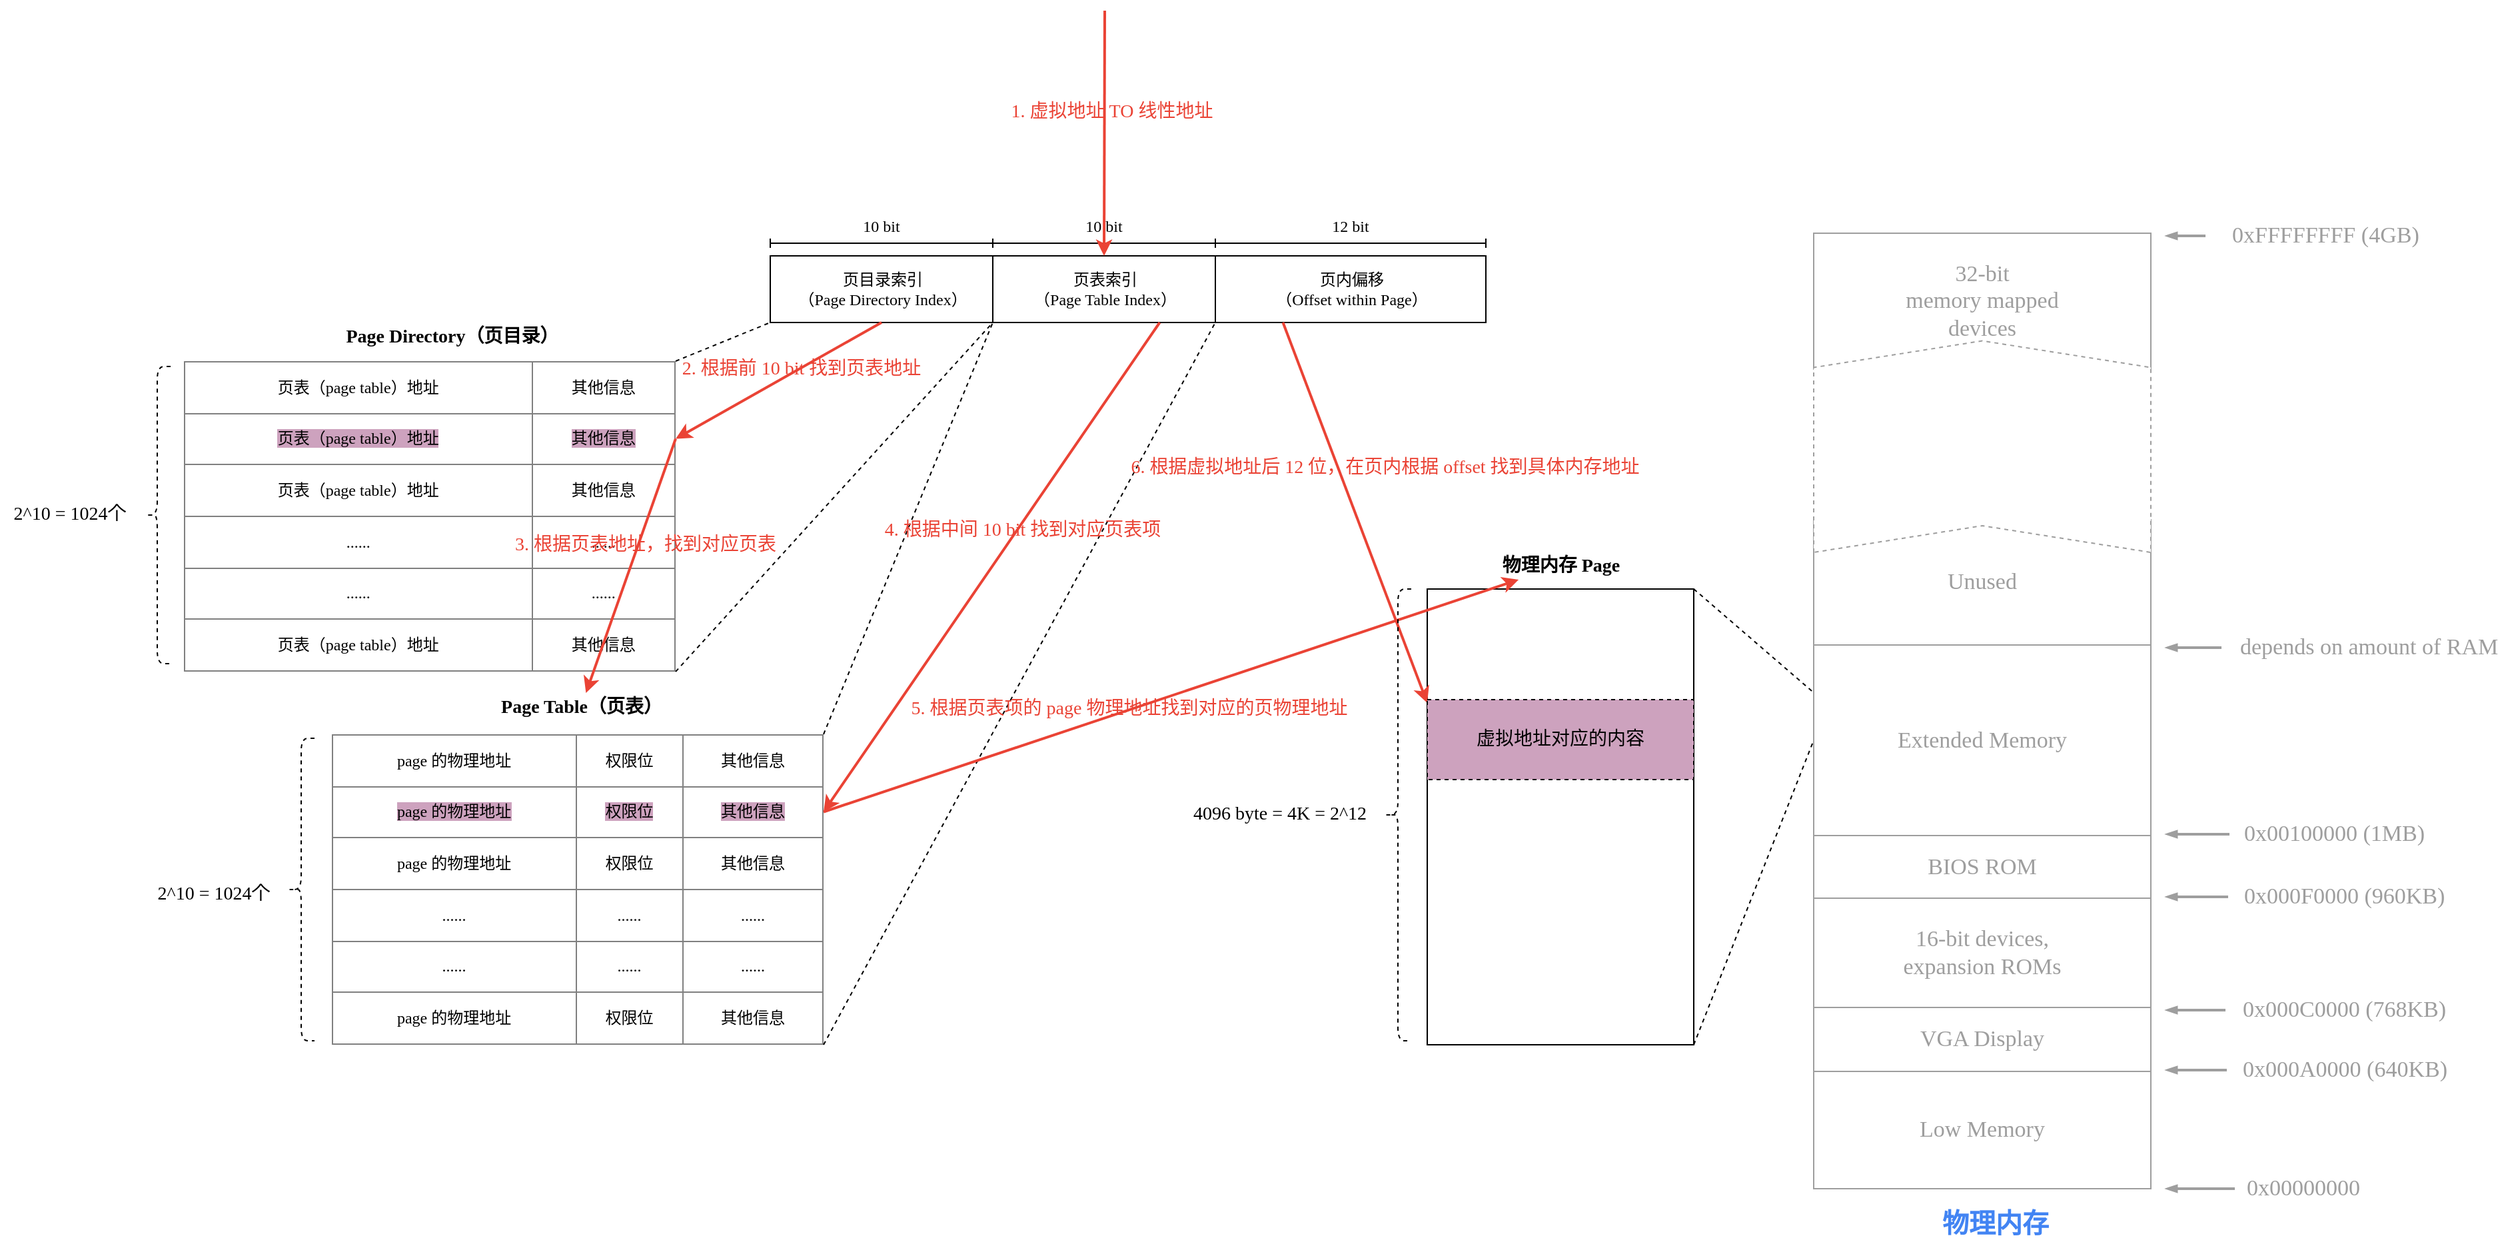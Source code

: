 <mxfile version="13.0.3" type="device"><diagram id="6KUwOxn8q8xdI3PRetwl" name="第 1 页"><mxGraphModel dx="2866" dy="1620" grid="0" gridSize="10" guides="1" tooltips="1" connect="1" arrows="1" fold="1" page="0" pageScale="1" pageWidth="827" pageHeight="1169" math="0" shadow="0"><root><mxCell id="0"/><mxCell id="1" parent="0"/><mxCell id="YWTQ7E8s6NrIF0hfPg3s-1" value="页目录索引&lt;br&gt;（Page Directory Index）" style="rounded=0;fontFamily=Comic Sans MS;align=center;html=1;" vertex="1" parent="1"><mxGeometry x="-26" y="127" width="167" height="50" as="geometry"/></mxCell><mxCell id="YWTQ7E8s6NrIF0hfPg3s-2" value="页表索引&lt;br&gt;（Page Table Index）" style="rounded=0;fontFamily=Comic Sans MS;html=1;" vertex="1" parent="1"><mxGeometry x="141" y="127" width="167" height="50" as="geometry"/></mxCell><mxCell id="YWTQ7E8s6NrIF0hfPg3s-3" value="页内偏移&lt;br&gt;（Offset within Page）" style="rounded=0;fontFamily=Comic Sans MS;html=1;" vertex="1" parent="1"><mxGeometry x="308" y="127" width="203" height="50" as="geometry"/></mxCell><mxCell id="YWTQ7E8s6NrIF0hfPg3s-4" value="10 bit" style="shape=crossbar;whiteSpace=wrap;html=1;rounded=1;fontFamily=Comic Sans MS;align=center;verticalAlign=bottom;labelPosition=center;verticalLabelPosition=top;" vertex="1" parent="1"><mxGeometry x="-26" y="114" width="167" height="7" as="geometry"/></mxCell><mxCell id="YWTQ7E8s6NrIF0hfPg3s-6" value="10 bit" style="shape=crossbar;whiteSpace=wrap;html=1;rounded=1;fontFamily=Comic Sans MS;align=center;verticalAlign=bottom;labelPosition=center;verticalLabelPosition=top;" vertex="1" parent="1"><mxGeometry x="141" y="114" width="167" height="7" as="geometry"/></mxCell><mxCell id="YWTQ7E8s6NrIF0hfPg3s-7" value="12 bit" style="shape=crossbar;whiteSpace=wrap;html=1;rounded=1;fontFamily=Comic Sans MS;align=center;verticalAlign=bottom;labelPosition=center;verticalLabelPosition=top;" vertex="1" parent="1"><mxGeometry x="308" y="114" width="203" height="7" as="geometry"/></mxCell><mxCell id="YWTQ7E8s6NrIF0hfPg3s-9" value="&lt;table border=&quot;1&quot; width=&quot;100%&quot; style=&quot;width: 100% ; height: 100% ; border-collapse: collapse&quot;&gt;&lt;tbody&gt;&lt;tr&gt;&lt;td align=&quot;center&quot;&gt;页表（page table）地址&lt;/td&gt;&lt;td align=&quot;center&quot;&gt;其他信息&lt;/td&gt;&lt;/tr&gt;&lt;tr&gt;&lt;td align=&quot;center&quot;&gt;&lt;span style=&quot;background-color: rgb(205 , 162 , 190)&quot;&gt;页表（page table）地址&lt;/span&gt;&lt;/td&gt;&lt;td align=&quot;center&quot;&gt;&lt;span style=&quot;background-color: rgb(205 , 162 , 190)&quot;&gt;其他信息&lt;/span&gt;&lt;/td&gt;&lt;/tr&gt;&lt;tr&gt;&lt;td align=&quot;center&quot;&gt;页表（page table）地址&lt;/td&gt;&lt;td align=&quot;center&quot;&gt;其他信息&lt;/td&gt;&lt;/tr&gt;&lt;tr&gt;&lt;td&gt;......&lt;/td&gt;&lt;td&gt;......&lt;/td&gt;&lt;/tr&gt;&lt;tr&gt;&lt;td&gt;......&lt;/td&gt;&lt;td&gt;......&lt;/td&gt;&lt;/tr&gt;&lt;tr&gt;&lt;td&gt;页表（page table）地址&lt;br&gt;&lt;/td&gt;&lt;td&gt;其他信息&lt;br&gt;&lt;/td&gt;&lt;/tr&gt;&lt;/tbody&gt;&lt;/table&gt;" style="text;html=1;strokeColor=none;fillColor=none;overflow=fill;fontFamily=Comic Sans MS;align=center;" vertex="1" parent="1"><mxGeometry x="-466" y="206" width="369" height="233" as="geometry"/></mxCell><mxCell id="YWTQ7E8s6NrIF0hfPg3s-11" value="" style="endArrow=none;dashed=1;html=1;fontFamily=Comic Sans MS;entryX=0;entryY=1;entryDx=0;entryDy=0;exitX=1;exitY=0;exitDx=0;exitDy=0;" edge="1" parent="1" source="YWTQ7E8s6NrIF0hfPg3s-9" target="YWTQ7E8s6NrIF0hfPg3s-1"><mxGeometry width="50" height="50" relative="1" as="geometry"><mxPoint x="41" y="380" as="sourcePoint"/><mxPoint x="91" y="330" as="targetPoint"/></mxGeometry></mxCell><mxCell id="YWTQ7E8s6NrIF0hfPg3s-12" value="" style="endArrow=none;dashed=1;html=1;fontFamily=Comic Sans MS;entryX=1;entryY=1;entryDx=0;entryDy=0;exitX=1;exitY=1;exitDx=0;exitDy=0;" edge="1" parent="1" source="YWTQ7E8s6NrIF0hfPg3s-9" target="YWTQ7E8s6NrIF0hfPg3s-1"><mxGeometry width="50" height="50" relative="1" as="geometry"><mxPoint x="-227" y="280" as="sourcePoint"/><mxPoint x="-16" y="187" as="targetPoint"/></mxGeometry></mxCell><mxCell id="YWTQ7E8s6NrIF0hfPg3s-14" value="Page Directory（页目录）" style="text;html=1;align=center;verticalAlign=middle;resizable=0;points=[];autosize=1;fontFamily=Comic Sans MS;fontSize=14;fontStyle=1" vertex="1" parent="1"><mxGeometry x="-356" y="177" width="181" height="21" as="geometry"/></mxCell><mxCell id="YWTQ7E8s6NrIF0hfPg3s-15" value="" style="shape=curlyBracket;whiteSpace=wrap;html=1;rounded=1;fontFamily=Comic Sans MS;fontSize=14;align=center;dashed=1;" vertex="1" parent="1"><mxGeometry x="-496" y="210" width="20" height="223" as="geometry"/></mxCell><mxCell id="YWTQ7E8s6NrIF0hfPg3s-16" value="2^10 = 1024个" style="text;html=1;align=center;verticalAlign=middle;resizable=0;points=[];autosize=1;fontSize=14;fontFamily=Comic Sans MS;" vertex="1" parent="1"><mxGeometry x="-604" y="310" width="103" height="21" as="geometry"/></mxCell><mxCell id="YWTQ7E8s6NrIF0hfPg3s-17" value="&lt;table border=&quot;1&quot; width=&quot;100%&quot; style=&quot;width: 100% ; height: 100% ; border-collapse: collapse&quot;&gt;&lt;tbody&gt;&lt;tr&gt;&lt;td align=&quot;center&quot;&gt;page 的物理地址&lt;/td&gt;&lt;td align=&quot;center&quot;&gt;权限位&lt;/td&gt;&lt;td&gt;其他信息&lt;/td&gt;&lt;/tr&gt;&lt;tr&gt;&lt;td align=&quot;center&quot;&gt;&lt;span style=&quot;background-color: rgb(205 , 162 , 190)&quot;&gt;page 的物理地址&lt;br&gt;&lt;/span&gt;&lt;/td&gt;&lt;td align=&quot;center&quot;&gt;&lt;span style=&quot;background-color: rgb(205 , 162 , 190)&quot;&gt;权限位&lt;br&gt;&lt;/span&gt;&lt;/td&gt;&lt;td&gt;&lt;span style=&quot;background-color: rgb(205 , 162 , 190)&quot;&gt;其他信息&lt;/span&gt;&lt;br&gt;&lt;/td&gt;&lt;/tr&gt;&lt;tr&gt;&lt;td align=&quot;center&quot;&gt;page 的物理地址&lt;br&gt;&lt;/td&gt;&lt;td align=&quot;center&quot;&gt;权限位&lt;br&gt;&lt;/td&gt;&lt;td&gt;其他信息&lt;br&gt;&lt;/td&gt;&lt;/tr&gt;&lt;tr&gt;&lt;td&gt;......&lt;/td&gt;&lt;td&gt;......&lt;/td&gt;&lt;td&gt;......&lt;/td&gt;&lt;/tr&gt;&lt;tr&gt;&lt;td&gt;......&lt;/td&gt;&lt;td&gt;......&lt;/td&gt;&lt;td&gt;......&lt;/td&gt;&lt;/tr&gt;&lt;tr&gt;&lt;td&gt;page 的物理地址&lt;br&gt;&lt;/td&gt;&lt;td&gt;权限位&lt;br&gt;&lt;/td&gt;&lt;td&gt;其他信息&lt;br&gt;&lt;/td&gt;&lt;/tr&gt;&lt;/tbody&gt;&lt;/table&gt;" style="text;html=1;strokeColor=none;fillColor=none;overflow=fill;fontFamily=Comic Sans MS;align=center;" vertex="1" parent="1"><mxGeometry x="-355" y="486" width="369" height="233" as="geometry"/></mxCell><mxCell id="YWTQ7E8s6NrIF0hfPg3s-18" value="Page Table（页表）" style="text;html=1;align=center;verticalAlign=middle;resizable=0;points=[];autosize=1;fontFamily=Comic Sans MS;fontSize=14;fontStyle=1" vertex="1" parent="1"><mxGeometry x="-238" y="455" width="140" height="21" as="geometry"/></mxCell><mxCell id="YWTQ7E8s6NrIF0hfPg3s-19" value="" style="endArrow=none;dashed=1;html=1;fontFamily=Comic Sans MS;entryX=0;entryY=1;entryDx=0;entryDy=0;exitX=1;exitY=0;exitDx=0;exitDy=0;" edge="1" parent="1" source="YWTQ7E8s6NrIF0hfPg3s-17" target="YWTQ7E8s6NrIF0hfPg3s-2"><mxGeometry width="50" height="50" relative="1" as="geometry"><mxPoint x="-87" y="449" as="sourcePoint"/><mxPoint x="151" y="187" as="targetPoint"/></mxGeometry></mxCell><mxCell id="YWTQ7E8s6NrIF0hfPg3s-20" value="" style="endArrow=none;dashed=1;html=1;fontFamily=Comic Sans MS;entryX=1;entryY=1;entryDx=0;entryDy=0;exitX=1;exitY=1;exitDx=0;exitDy=0;" edge="1" parent="1" source="YWTQ7E8s6NrIF0hfPg3s-17" target="YWTQ7E8s6NrIF0hfPg3s-2"><mxGeometry width="50" height="50" relative="1" as="geometry"><mxPoint x="254" y="516" as="sourcePoint"/><mxPoint x="151" y="187" as="targetPoint"/></mxGeometry></mxCell><mxCell id="YWTQ7E8s6NrIF0hfPg3s-21" value="" style="shape=curlyBracket;whiteSpace=wrap;html=1;rounded=1;fontFamily=Comic Sans MS;fontSize=14;align=center;dashed=1;" vertex="1" parent="1"><mxGeometry x="-388" y="489" width="20" height="227" as="geometry"/></mxCell><mxCell id="YWTQ7E8s6NrIF0hfPg3s-22" value="2^10 = 1024个" style="text;html=1;align=center;verticalAlign=middle;resizable=0;points=[];autosize=1;fontSize=14;fontFamily=Comic Sans MS;" vertex="1" parent="1"><mxGeometry x="-496" y="595" width="103" height="21" as="geometry"/></mxCell><mxCell id="YWTQ7E8s6NrIF0hfPg3s-23" value="&lt;span style=&quot;text-align: left;&quot;&gt;Low Memory&lt;/span&gt;" style="rounded=0;whiteSpace=wrap;html=1;labelBackgroundColor=none;fontSize=17;fontColor=#9E9E9E;align=center;strokeColor=#9E9E9E;fontFamily=Comic Sans MS;" vertex="1" parent="1"><mxGeometry x="757" y="739" width="253" height="88" as="geometry"/></mxCell><mxCell id="YWTQ7E8s6NrIF0hfPg3s-24" value="&lt;span style=&quot;text-align: left;&quot;&gt;VGA Display&lt;/span&gt;" style="rounded=0;whiteSpace=wrap;html=1;labelBackgroundColor=none;fontSize=17;fontColor=#9E9E9E;align=center;strokeColor=#9E9E9E;fontFamily=Comic Sans MS;" vertex="1" parent="1"><mxGeometry x="757" y="691" width="253" height="48" as="geometry"/></mxCell><mxCell id="YWTQ7E8s6NrIF0hfPg3s-25" value="&lt;span style=&quot;text-align: left;&quot;&gt;16-bit devices,&lt;br&gt;&lt;/span&gt;&lt;span style=&quot;text-align: left;&quot;&gt;expansion ROMs&lt;/span&gt;&lt;span style=&quot;text-align: left;&quot;&gt;&lt;br&gt;&lt;/span&gt;" style="rounded=0;whiteSpace=wrap;html=1;labelBackgroundColor=none;fontSize=17;fontColor=#9E9E9E;align=center;strokeColor=#9E9E9E;fontFamily=Comic Sans MS;" vertex="1" parent="1"><mxGeometry x="757" y="609" width="253" height="82" as="geometry"/></mxCell><mxCell id="YWTQ7E8s6NrIF0hfPg3s-26" value="&lt;span style=&quot;text-align: left;&quot;&gt;BIOS ROM&lt;/span&gt;" style="rounded=0;whiteSpace=wrap;html=1;labelBackgroundColor=none;fontSize=17;fontColor=#9E9E9E;align=center;strokeColor=#9E9E9E;fontFamily=Comic Sans MS;" vertex="1" parent="1"><mxGeometry x="757" y="562" width="253" height="47" as="geometry"/></mxCell><mxCell id="YWTQ7E8s6NrIF0hfPg3s-27" value="&lt;span style=&quot;text-align: left;&quot;&gt;Extended Memory&lt;/span&gt;" style="rounded=0;whiteSpace=wrap;html=1;labelBackgroundColor=none;fontSize=17;fontColor=#9E9E9E;align=center;strokeColor=#9E9E9E;fontFamily=Comic Sans MS;" vertex="1" parent="1"><mxGeometry x="757" y="419" width="253" height="143" as="geometry"/></mxCell><mxCell id="YWTQ7E8s6NrIF0hfPg3s-28" value="&lt;span style=&quot;text-align: left;&quot;&gt;Unused&lt;/span&gt;" style="rounded=0;whiteSpace=wrap;html=1;labelBackgroundColor=none;fontSize=17;fontColor=#9E9E9E;align=center;strokeColor=#9E9E9E;fontFamily=Comic Sans MS;" vertex="1" parent="1"><mxGeometry x="757" y="325" width="253" height="94" as="geometry"/></mxCell><mxCell id="YWTQ7E8s6NrIF0hfPg3s-29" value="物理内存" style="text;html=1;align=center;verticalAlign=middle;resizable=0;points=[];autosize=1;fontSize=20;fontColor=#4284F3;strokeColor=none;fontFamily=Comic Sans MS;fontStyle=1" vertex="1" parent="1"><mxGeometry x="848" y="838" width="90" height="28" as="geometry"/></mxCell><mxCell id="YWTQ7E8s6NrIF0hfPg3s-30" value="&lt;span style=&quot;text-align: left;&quot;&gt;32-bit&lt;br&gt;&lt;/span&gt;&lt;span style=&quot;text-align: left;&quot;&gt;memory mapped&lt;br&gt;&lt;/span&gt;&lt;span style=&quot;text-align: left;&quot;&gt;devices&lt;/span&gt;" style="rounded=0;whiteSpace=wrap;html=1;labelBackgroundColor=none;fontSize=17;fontColor=#9E9E9E;align=center;strokeColor=#9E9E9E;fontFamily=Comic Sans MS;" vertex="1" parent="1"><mxGeometry x="757" y="110" width="253" height="102" as="geometry"/></mxCell><mxCell id="YWTQ7E8s6NrIF0hfPg3s-31" value="" style="shape=step;perimeter=stepPerimeter;whiteSpace=wrap;html=1;fixedSize=1;labelBackgroundColor=none;fontSize=17;fontColor=#9E9E9E;align=center;rotation=-90;strokeColor=#9E9E9E;dashed=1;fontFamily=Comic Sans MS;" vertex="1" parent="1"><mxGeometry x="804.13" y="143.63" width="158.75" height="253" as="geometry"/></mxCell><mxCell id="YWTQ7E8s6NrIF0hfPg3s-32" value="&amp;nbsp; &amp;nbsp; &amp;nbsp; &amp;nbsp; &amp;nbsp; &amp;nbsp;&lt;span style=&quot;font-size: 17px;&quot;&gt;0x00000000&lt;/span&gt;" style="edgeStyle=orthogonalEdgeStyle;fontSize=12;html=1;endArrow=blockThin;endFill=1;rounded=0;strokeWidth=2;endSize=4;startSize=4;dashed=0;strokeColor=#9E9E9E;labelPosition=right;verticalLabelPosition=middle;align=left;verticalAlign=middle;labelBackgroundColor=none;fontColor=#9E9E9E;fontFamily=Comic Sans MS;" edge="1" parent="1"><mxGeometry width="100" relative="1" as="geometry"><mxPoint x="1073" y="827" as="sourcePoint"/><mxPoint x="1021" y="827" as="targetPoint"/></mxGeometry></mxCell><mxCell id="YWTQ7E8s6NrIF0hfPg3s-33" value="&amp;nbsp; &amp;nbsp; &amp;nbsp; &amp;nbsp; &amp;nbsp; &amp;nbsp;&lt;span style=&quot;font-size: 17px;&quot;&gt;0xFFFFFFFF&amp;nbsp;&lt;/span&gt;&lt;span style=&quot;font-size: 17px; box-sizing: border-box;&quot;&gt;(&lt;/span&gt;&lt;span style=&quot;font-size: 17px;&quot;&gt;4GB&lt;/span&gt;&lt;span style=&quot;font-size: 17px; box-sizing: border-box;&quot;&gt;)&lt;/span&gt;" style="edgeStyle=orthogonalEdgeStyle;fontSize=12;html=1;endArrow=blockThin;endFill=1;rounded=0;strokeWidth=2;endSize=4;startSize=4;dashed=0;strokeColor=#9E9E9E;labelPosition=right;verticalLabelPosition=middle;align=left;verticalAlign=middle;labelBackgroundColor=none;fontColor=#9E9E9E;fontFamily=Comic Sans MS;" edge="1" parent="1"><mxGeometry width="100" relative="1" as="geometry"><mxPoint x="1051" y="112" as="sourcePoint"/><mxPoint x="1021" y="112" as="targetPoint"/></mxGeometry></mxCell><mxCell id="YWTQ7E8s6NrIF0hfPg3s-34" value="&amp;nbsp; &amp;nbsp; &amp;nbsp; &amp;nbsp; &amp;nbsp; &amp;nbsp;&lt;span style=&quot;font-size: 17px;&quot;&gt;0x000A0000&amp;nbsp;&lt;/span&gt;&lt;span style=&quot;font-size: 17px; box-sizing: border-box;&quot;&gt;(&lt;/span&gt;&lt;span style=&quot;font-size: 17px;&quot;&gt;640KB&lt;/span&gt;&lt;span style=&quot;font-size: 17px; box-sizing: border-box;&quot;&gt;)&lt;/span&gt;" style="edgeStyle=orthogonalEdgeStyle;fontSize=12;html=1;endArrow=blockThin;endFill=1;rounded=0;strokeWidth=2;endSize=4;startSize=4;dashed=0;strokeColor=#9E9E9E;labelPosition=right;verticalLabelPosition=middle;align=left;verticalAlign=middle;labelBackgroundColor=none;fontColor=#9E9E9E;fontFamily=Comic Sans MS;" edge="1" parent="1"><mxGeometry width="100" relative="1" as="geometry"><mxPoint x="1067" y="738" as="sourcePoint"/><mxPoint x="1021" y="738" as="targetPoint"/></mxGeometry></mxCell><mxCell id="YWTQ7E8s6NrIF0hfPg3s-35" value="&amp;nbsp; &amp;nbsp; &amp;nbsp; &amp;nbsp; &amp;nbsp; &amp;nbsp;&lt;span style=&quot;font-size: 17px;&quot;&gt;depends on amount of RAM&lt;/span&gt;" style="edgeStyle=orthogonalEdgeStyle;fontSize=12;html=1;endArrow=blockThin;endFill=1;rounded=0;strokeWidth=2;endSize=4;startSize=4;dashed=0;strokeColor=#9E9E9E;labelPosition=right;verticalLabelPosition=middle;align=left;verticalAlign=middle;labelBackgroundColor=none;fontColor=#9E9E9E;fontFamily=Comic Sans MS;" edge="1" parent="1"><mxGeometry width="100" relative="1" as="geometry"><mxPoint x="1063" y="421" as="sourcePoint"/><mxPoint x="1021" y="421" as="targetPoint"/></mxGeometry></mxCell><mxCell id="YWTQ7E8s6NrIF0hfPg3s-36" value="&amp;nbsp; &amp;nbsp; &amp;nbsp; &amp;nbsp; &amp;nbsp; &amp;nbsp;&lt;span style=&quot;font-size: 17px;&quot;&gt;0x00100000&amp;nbsp;&lt;/span&gt;&lt;span style=&quot;font-size: 17px; box-sizing: border-box;&quot;&gt;(&lt;/span&gt;&lt;span style=&quot;font-size: 17px;&quot;&gt;1MB&lt;/span&gt;&lt;span style=&quot;font-size: 17px; box-sizing: border-box;&quot;&gt;)&lt;/span&gt;" style="edgeStyle=orthogonalEdgeStyle;fontSize=12;html=1;endArrow=blockThin;endFill=1;rounded=0;strokeWidth=2;endSize=4;startSize=4;dashed=0;strokeColor=#9E9E9E;labelPosition=right;verticalLabelPosition=middle;align=left;verticalAlign=middle;labelBackgroundColor=none;fontColor=#9E9E9E;fontFamily=Comic Sans MS;" edge="1" parent="1"><mxGeometry width="100" relative="1" as="geometry"><mxPoint x="1069" y="561" as="sourcePoint"/><mxPoint x="1021" y="561" as="targetPoint"/></mxGeometry></mxCell><mxCell id="YWTQ7E8s6NrIF0hfPg3s-37" value="&amp;nbsp; &amp;nbsp; &amp;nbsp; &amp;nbsp; &amp;nbsp; &amp;nbsp;&lt;span style=&quot;font-size: 17px;&quot;&gt;0x000F0000&amp;nbsp;&lt;/span&gt;&lt;span style=&quot;font-size: 17px; box-sizing: border-box;&quot;&gt;(&lt;/span&gt;&lt;span style=&quot;font-size: 17px;&quot;&gt;960KB&lt;/span&gt;&lt;span style=&quot;font-size: 17px; box-sizing: border-box;&quot;&gt;)&lt;/span&gt;" style="edgeStyle=orthogonalEdgeStyle;fontSize=12;html=1;endArrow=blockThin;endFill=1;rounded=0;strokeWidth=2;endSize=4;startSize=4;dashed=0;strokeColor=#9E9E9E;labelPosition=right;verticalLabelPosition=middle;align=left;verticalAlign=middle;labelBackgroundColor=none;fontColor=#9E9E9E;fontFamily=Comic Sans MS;" edge="1" parent="1"><mxGeometry width="100" relative="1" as="geometry"><mxPoint x="1068" y="608" as="sourcePoint"/><mxPoint x="1021" y="608" as="targetPoint"/></mxGeometry></mxCell><mxCell id="YWTQ7E8s6NrIF0hfPg3s-38" value="&amp;nbsp; &amp;nbsp; &amp;nbsp; &amp;nbsp; &amp;nbsp; &amp;nbsp;&lt;span style=&quot;font-size: 17px;&quot;&gt;0x000C0000&amp;nbsp;&lt;/span&gt;&lt;span style=&quot;font-size: 17px; box-sizing: border-box;&quot;&gt;(&lt;/span&gt;&lt;span style=&quot;font-size: 17px;&quot;&gt;768KB&lt;/span&gt;&lt;span style=&quot;font-size: 17px; box-sizing: border-box;&quot;&gt;)&lt;/span&gt;" style="edgeStyle=orthogonalEdgeStyle;fontSize=12;html=1;endArrow=blockThin;endFill=1;rounded=0;strokeWidth=2;endSize=4;startSize=4;dashed=0;strokeColor=#9E9E9E;labelPosition=right;verticalLabelPosition=middle;align=left;verticalAlign=middle;labelBackgroundColor=none;fontColor=#9E9E9E;fontFamily=Comic Sans MS;" edge="1" parent="1"><mxGeometry width="100" relative="1" as="geometry"><mxPoint x="1066" y="693" as="sourcePoint"/><mxPoint x="1021" y="693" as="targetPoint"/></mxGeometry></mxCell><mxCell id="YWTQ7E8s6NrIF0hfPg3s-39" value="" style="endArrow=none;dashed=1;html=1;fontFamily=Comic Sans MS;fontSize=14;entryX=0;entryY=0.25;entryDx=0;entryDy=0;exitX=1;exitY=0;exitDx=0;exitDy=0;" edge="1" parent="1" source="YWTQ7E8s6NrIF0hfPg3s-40" target="YWTQ7E8s6NrIF0hfPg3s-27"><mxGeometry width="50" height="50" relative="1" as="geometry"><mxPoint x="288" y="500" as="sourcePoint"/><mxPoint x="202" y="535" as="targetPoint"/></mxGeometry></mxCell><mxCell id="YWTQ7E8s6NrIF0hfPg3s-40" value="" style="rounded=0;whiteSpace=wrap;html=1;fontFamily=Comic Sans MS;fontSize=14;align=center;" vertex="1" parent="1"><mxGeometry x="467" y="377" width="200" height="342" as="geometry"/></mxCell><mxCell id="YWTQ7E8s6NrIF0hfPg3s-41" value="" style="endArrow=none;dashed=1;html=1;fontFamily=Comic Sans MS;fontSize=14;entryX=0;entryY=0.5;entryDx=0;entryDy=0;exitX=1;exitY=1;exitDx=0;exitDy=0;" edge="1" parent="1" source="YWTQ7E8s6NrIF0hfPg3s-40" target="YWTQ7E8s6NrIF0hfPg3s-27"><mxGeometry width="50" height="50" relative="1" as="geometry"><mxPoint x="272" y="458" as="sourcePoint"/><mxPoint x="476" y="481.75" as="targetPoint"/></mxGeometry></mxCell><mxCell id="YWTQ7E8s6NrIF0hfPg3s-42" value="物理内存 Page" style="text;html=1;align=center;verticalAlign=middle;resizable=0;points=[];autosize=1;fontFamily=Comic Sans MS;fontSize=14;fontStyle=1" vertex="1" parent="1"><mxGeometry x="515.5" y="349" width="103" height="21" as="geometry"/></mxCell><mxCell id="YWTQ7E8s6NrIF0hfPg3s-47" value="" style="endArrow=classic;html=1;fontFamily=Comic Sans MS;fontSize=14;fontColor=#EA4335;entryX=0.5;entryY=0;entryDx=0;entryDy=0;strokeColor=#EA4335;strokeWidth=2;" edge="1" parent="1" target="YWTQ7E8s6NrIF0hfPg3s-2"><mxGeometry width="50" height="50" relative="1" as="geometry"><mxPoint x="225" y="-57" as="sourcePoint"/><mxPoint x="125" y="-30" as="targetPoint"/></mxGeometry></mxCell><mxCell id="YWTQ7E8s6NrIF0hfPg3s-48" value="1. 虚拟地址 TO 线性地址" style="edgeLabel;html=1;align=center;verticalAlign=middle;resizable=0;points=[];fontSize=14;fontFamily=Comic Sans MS;fontColor=#EA4335;labelBackgroundColor=none;" vertex="1" connectable="0" parent="YWTQ7E8s6NrIF0hfPg3s-47"><mxGeometry x="-0.141" relative="1" as="geometry"><mxPoint x="5.21" y="-3" as="offset"/></mxGeometry></mxCell><mxCell id="YWTQ7E8s6NrIF0hfPg3s-49" value="" style="endArrow=classic;html=1;fontFamily=Comic Sans MS;fontSize=14;fontColor=#EA4335;strokeColor=#EA4335;strokeWidth=2;exitX=0.5;exitY=1;exitDx=0;exitDy=0;entryX=1;entryY=0.25;entryDx=0;entryDy=0;" edge="1" parent="1" source="YWTQ7E8s6NrIF0hfPg3s-1" target="YWTQ7E8s6NrIF0hfPg3s-9"><mxGeometry width="50" height="50" relative="1" as="geometry"><mxPoint x="235" y="-47" as="sourcePoint"/><mxPoint x="234.5" y="137" as="targetPoint"/></mxGeometry></mxCell><mxCell id="YWTQ7E8s6NrIF0hfPg3s-50" value="2. 根据前 10 bit 找到页表地址" style="edgeLabel;html=1;align=center;verticalAlign=middle;resizable=0;points=[];fontSize=14;fontFamily=Comic Sans MS;fontColor=#EA4335;labelBackgroundColor=none;" vertex="1" connectable="0" parent="YWTQ7E8s6NrIF0hfPg3s-49"><mxGeometry x="-0.141" relative="1" as="geometry"><mxPoint x="5.21" y="-2.37" as="offset"/></mxGeometry></mxCell><mxCell id="YWTQ7E8s6NrIF0hfPg3s-51" value="" style="endArrow=classic;html=1;fontFamily=Comic Sans MS;fontSize=14;fontColor=#EA4335;strokeColor=#EA4335;strokeWidth=2;exitX=1;exitY=0.25;exitDx=0;exitDy=0;" edge="1" parent="1" source="YWTQ7E8s6NrIF0hfPg3s-9" target="YWTQ7E8s6NrIF0hfPg3s-18"><mxGeometry width="50" height="50" relative="1" as="geometry"><mxPoint x="67.5" y="187" as="sourcePoint"/><mxPoint x="210" y="523" as="targetPoint"/></mxGeometry></mxCell><mxCell id="YWTQ7E8s6NrIF0hfPg3s-52" value="3. 根据页表地址，找到对应页表" style="edgeLabel;html=1;align=center;verticalAlign=middle;resizable=0;points=[];fontSize=14;fontFamily=Comic Sans MS;fontColor=#EA4335;labelBackgroundColor=none;" vertex="1" connectable="0" parent="YWTQ7E8s6NrIF0hfPg3s-51"><mxGeometry x="-0.141" relative="1" as="geometry"><mxPoint x="5.21" y="-2.37" as="offset"/></mxGeometry></mxCell><mxCell id="YWTQ7E8s6NrIF0hfPg3s-53" value="" style="endArrow=classic;html=1;fontFamily=Comic Sans MS;fontSize=14;fontColor=#EA4335;strokeColor=#EA4335;strokeWidth=2;exitX=0.75;exitY=1;exitDx=0;exitDy=0;entryX=1;entryY=0.25;entryDx=0;entryDy=0;" edge="1" parent="1" source="YWTQ7E8s6NrIF0hfPg3s-2" target="YWTQ7E8s6NrIF0hfPg3s-17"><mxGeometry width="50" height="50" relative="1" as="geometry"><mxPoint x="-87" y="274.25" as="sourcePoint"/><mxPoint x="27.359" y="533" as="targetPoint"/></mxGeometry></mxCell><mxCell id="YWTQ7E8s6NrIF0hfPg3s-54" value="4. 根据中间 10 bit 找到对应页表项" style="edgeLabel;html=1;align=center;verticalAlign=middle;resizable=0;points=[];fontSize=14;fontFamily=Comic Sans MS;fontColor=#EA4335;labelBackgroundColor=none;" vertex="1" connectable="0" parent="YWTQ7E8s6NrIF0hfPg3s-53"><mxGeometry x="-0.141" relative="1" as="geometry"><mxPoint x="5.21" y="-2.37" as="offset"/></mxGeometry></mxCell><mxCell id="YWTQ7E8s6NrIF0hfPg3s-55" value="" style="endArrow=classic;html=1;fontFamily=Comic Sans MS;fontSize=14;fontColor=#EA4335;strokeColor=#EA4335;strokeWidth=2;exitX=1;exitY=0.25;exitDx=0;exitDy=0;" edge="1" parent="1" source="YWTQ7E8s6NrIF0hfPg3s-17" target="YWTQ7E8s6NrIF0hfPg3s-42"><mxGeometry width="50" height="50" relative="1" as="geometry"><mxPoint x="276.25" y="187" as="sourcePoint"/><mxPoint x="214" y="622.25" as="targetPoint"/></mxGeometry></mxCell><mxCell id="YWTQ7E8s6NrIF0hfPg3s-56" value="5. 根据页表项的 page 物理地址找到对应的页物理地址" style="edgeLabel;html=1;align=center;verticalAlign=middle;resizable=0;points=[];fontSize=14;fontFamily=Comic Sans MS;fontColor=#EA4335;labelBackgroundColor=none;" vertex="1" connectable="0" parent="YWTQ7E8s6NrIF0hfPg3s-55"><mxGeometry x="-0.141" relative="1" as="geometry"><mxPoint x="5.21" y="-2.37" as="offset"/></mxGeometry></mxCell><mxCell id="YWTQ7E8s6NrIF0hfPg3s-57" value="" style="endArrow=classic;html=1;fontFamily=Comic Sans MS;fontSize=14;fontColor=#EA4335;strokeColor=#EA4335;strokeWidth=2;exitX=0.25;exitY=1;exitDx=0;exitDy=0;entryX=0;entryY=0.25;entryDx=0;entryDy=0;" edge="1" parent="1" source="YWTQ7E8s6NrIF0hfPg3s-3" target="YWTQ7E8s6NrIF0hfPg3s-40"><mxGeometry width="50" height="50" relative="1" as="geometry"><mxPoint x="356.5" y="221" as="sourcePoint"/><mxPoint x="743.841" y="402" as="targetPoint"/></mxGeometry></mxCell><mxCell id="YWTQ7E8s6NrIF0hfPg3s-58" value="6. 根据虚拟地址后 12 位，在页内根据 offset 找到具体内存地址" style="edgeLabel;html=1;align=center;verticalAlign=middle;resizable=0;points=[];fontSize=14;fontFamily=Comic Sans MS;fontColor=#EA4335;labelBackgroundColor=none;" vertex="1" connectable="0" parent="YWTQ7E8s6NrIF0hfPg3s-57"><mxGeometry x="-0.141" relative="1" as="geometry"><mxPoint x="29.18" y="-13.4" as="offset"/></mxGeometry></mxCell><mxCell id="YWTQ7E8s6NrIF0hfPg3s-59" value="虚拟地址对应的内容" style="rounded=0;whiteSpace=wrap;html=1;labelBackgroundColor=none;fontFamily=Comic Sans MS;fontSize=14;fontColor=#000000;align=center;fillColor=#CDA2BE;dashed=1;" vertex="1" parent="1"><mxGeometry x="467" y="460" width="200" height="60" as="geometry"/></mxCell><mxCell id="YWTQ7E8s6NrIF0hfPg3s-64" value="" style="shape=curlyBracket;whiteSpace=wrap;html=1;rounded=1;fontFamily=Comic Sans MS;fontSize=14;align=center;dashed=1;" vertex="1" parent="1"><mxGeometry x="435" y="377" width="20" height="339" as="geometry"/></mxCell><mxCell id="YWTQ7E8s6NrIF0hfPg3s-65" value="4096 byte = 4K = 2^12" style="text;html=1;align=center;verticalAlign=middle;resizable=0;points=[];autosize=1;fontSize=14;fontFamily=Comic Sans MS;" vertex="1" parent="1"><mxGeometry x="277" y="535" width="158" height="21" as="geometry"/></mxCell></root></mxGraphModel></diagram></mxfile>